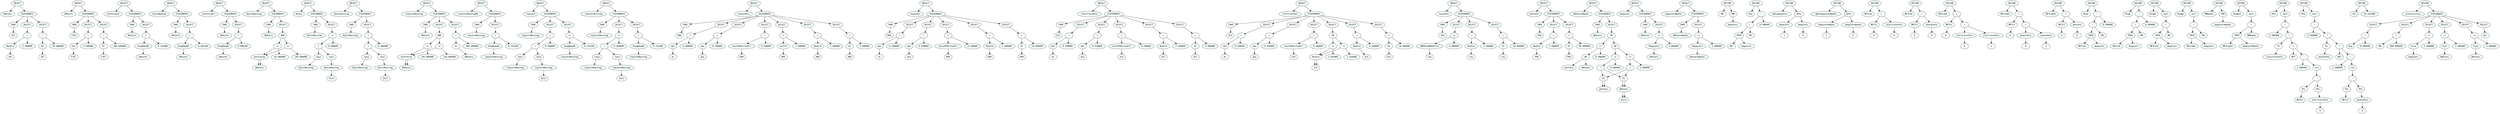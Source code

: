 digraph print {
 ordering = "out"36 [label="OBJECT", fontname="monospace", style=filled, fillcolor=mintcream];
 2 [label="AK4jets", fontname="monospace", style=filled, fillcolor=mintcream];
 36->2
37 [label="STATEMENTS", fontname="monospace", style=filled, fillcolor=mintcream];
 36->37
6 [label="TAKE", fontname="monospace", style=filled, fillcolor=mintcream];
 37->6
4 [label="JET", fontname="monospace", style=filled, fillcolor=mintcream];
 6->4
34 [label="SELECT", fontname="monospace", style=filled, fillcolor=mintcream];
 37->34
26 [label="AbsEta", fontname="monospace", style=filled, fillcolor=mintcream];
 32->26
24 [label="JET", fontname="monospace", style=filled, fillcolor=mintcream];
 26->24
32 [label="<", fontname="monospace", style=filled, fillcolor=mintcream];
 30 [label="2.400000", fontname="monospace", style=filled, fillcolor=mintcream];
 32->30
34->32
20 [label="SELECT", fontname="monospace", style=filled, fillcolor=mintcream];
 37->20
12 [label="Pt", fontname="monospace", style=filled, fillcolor=mintcream];
 18->12
10 [label="JET", fontname="monospace", style=filled, fillcolor=mintcream];
 12->10
18 [label=">", fontname="monospace", style=filled, fillcolor=mintcream];
 16 [label="30.000000", fontname="monospace", style=filled, fillcolor=mintcream];
 18->16
20->18
ordering = "out"72 [label="OBJECT", fontname="monospace", style=filled, fillcolor=mintcream];
 38 [label="AK8jets", fontname="monospace", style=filled, fillcolor=mintcream];
 72->38
73 [label="STATEMENTS", fontname="monospace", style=filled, fillcolor=mintcream];
 72->73
42 [label="TAKE", fontname="monospace", style=filled, fillcolor=mintcream];
 73->42
40 [label="FJET", fontname="monospace", style=filled, fillcolor=mintcream];
 42->40
70 [label="SELECT", fontname="monospace", style=filled, fillcolor=mintcream];
 73->70
62 [label="Eta", fontname="monospace", style=filled, fillcolor=mintcream];
 68->62
60 [label="FJET", fontname="monospace", style=filled, fillcolor=mintcream];
 62->60
68 [label="<", fontname="monospace", style=filled, fillcolor=mintcream];
 66 [label="2.400000", fontname="monospace", style=filled, fillcolor=mintcream];
 68->66
70->68
56 [label="SELECT", fontname="monospace", style=filled, fillcolor=mintcream];
 73->56
48 [label="Pt", fontname="monospace", style=filled, fillcolor=mintcream];
 54->48
46 [label="FJET", fontname="monospace", style=filled, fillcolor=mintcream];
 48->46
54 [label=">", fontname="monospace", style=filled, fillcolor=mintcream];
 52 [label="200.000000", fontname="monospace", style=filled, fillcolor=mintcream];
 54->52
56->54
ordering = "out"94 [label="OBJECT", fontname="monospace", style=filled, fillcolor=mintcream];
 74 [label="bjetsLoose", fontname="monospace", style=filled, fillcolor=mintcream];
 94->74
95 [label="STATEMENTS", fontname="monospace", style=filled, fillcolor=mintcream];
 94->95
78 [label="TAKE", fontname="monospace", style=filled, fillcolor=mintcream];
 95->78
76 [label="AK4jets", fontname="monospace", style=filled, fillcolor=mintcream];
 78->76
92 [label="SELECT", fontname="monospace", style=filled, fillcolor=mintcream];
 95->92
84 [label="btagDeepB", fontname="monospace", style=filled, fillcolor=mintcream];
 90->84
82 [label="AK4jets", fontname="monospace", style=filled, fillcolor=mintcream];
 84->82
90 [label=">", fontname="monospace", style=filled, fillcolor=mintcream];
 88 [label="0.152000", fontname="monospace", style=filled, fillcolor=mintcream];
 90->88
92->90
ordering = "out"116 [label="OBJECT", fontname="monospace", style=filled, fillcolor=mintcream];
 96 [label="bjetsMedium", fontname="monospace", style=filled, fillcolor=mintcream];
 116->96
117 [label="STATEMENTS", fontname="monospace", style=filled, fillcolor=mintcream];
 116->117
100 [label="TAKE", fontname="monospace", style=filled, fillcolor=mintcream];
 117->100
98 [label="AK4jets", fontname="monospace", style=filled, fillcolor=mintcream];
 100->98
114 [label="SELECT", fontname="monospace", style=filled, fillcolor=mintcream];
 117->114
106 [label="btagDeepB", fontname="monospace", style=filled, fillcolor=mintcream];
 112->106
104 [label="AK4jets", fontname="monospace", style=filled, fillcolor=mintcream];
 106->104
112 [label=">", fontname="monospace", style=filled, fillcolor=mintcream];
 110 [label="0.494100", fontname="monospace", style=filled, fillcolor=mintcream];
 112->110
114->112
ordering = "out"138 [label="OBJECT", fontname="monospace", style=filled, fillcolor=mintcream];
 118 [label="bjetsTight", fontname="monospace", style=filled, fillcolor=mintcream];
 138->118
139 [label="STATEMENTS", fontname="monospace", style=filled, fillcolor=mintcream];
 138->139
122 [label="TAKE", fontname="monospace", style=filled, fillcolor=mintcream];
 139->122
120 [label="AK4jets", fontname="monospace", style=filled, fillcolor=mintcream];
 122->120
136 [label="SELECT", fontname="monospace", style=filled, fillcolor=mintcream];
 139->136
128 [label="btagDeepB", fontname="monospace", style=filled, fillcolor=mintcream];
 134->128
126 [label="AK4jets", fontname="monospace", style=filled, fillcolor=mintcream];
 128->126
134 [label=">", fontname="monospace", style=filled, fillcolor=mintcream];
 132 [label="0.800100", fontname="monospace", style=filled, fillcolor=mintcream];
 134->132
136->134
ordering = "out"168 [label="OBJECT", fontname="monospace", style=filled, fillcolor=mintcream];
 140 [label="WjetsMasstag", fontname="monospace", style=filled, fillcolor=mintcream];
 168->140
169 [label="STATEMENTS", fontname="monospace", style=filled, fillcolor=mintcream];
 168->169
144 [label="TAKE", fontname="monospace", style=filled, fillcolor=mintcream];
 169->144
142 [label="AK8jets", fontname="monospace", style=filled, fillcolor=mintcream];
 144->142
166 [label="SELECT", fontname="monospace", style=filled, fillcolor=mintcream];
 169->166
150 [label="msoftdrop", fontname="monospace", style=filled, fillcolor=mintcream];
 160->150
148 [label="AK8jets", fontname="monospace", style=filled, fillcolor=mintcream];
 150->148
160 [label=">=", fontname="monospace", style=filled, fillcolor=mintcream];
 154 [label="65.000000", fontname="monospace", style=filled, fillcolor=mintcream];
 160->154
164->160
164 [label="AND", fontname="monospace", style=filled, fillcolor=mintcream];
 150 [label="msoftdrop", fontname="monospace", style=filled, fillcolor=mintcream];
 162->150
148 [label="AK8jets", fontname="monospace", style=filled, fillcolor=mintcream];
 150->148
162 [label="<=", fontname="monospace", style=filled, fillcolor=mintcream];
 156 [label="105.000000", fontname="monospace", style=filled, fillcolor=mintcream];
 162->156
164->162
166->164
ordering = "out"200 [label="OBJECT", fontname="monospace", style=filled, fillcolor=mintcream];
 170 [label="Wjets", fontname="monospace", style=filled, fillcolor=mintcream];
 200->170
201 [label="STATEMENTS", fontname="monospace", style=filled, fillcolor=mintcream];
 200->201
174 [label="TAKE", fontname="monospace", style=filled, fillcolor=mintcream];
 201->174
172 [label="WjetsMasstag", fontname="monospace", style=filled, fillcolor=mintcream];
 174->172
198 [label="SELECT", fontname="monospace", style=filled, fillcolor=mintcream];
 201->198
180 [label="tau2", fontname="monospace", style=filled, fillcolor=mintcream];
 192->180
178 [label="WjetsMasstag", fontname="monospace", style=filled, fillcolor=mintcream];
 180->178
192 [label="/", fontname="monospace", style=filled, fillcolor=mintcream];
 188 [label="tau1", fontname="monospace", style=filled, fillcolor=mintcream];
 192->188
186 [label="WjetsMasstag", fontname="monospace", style=filled, fillcolor=mintcream];
 188->186
187 [label="6213", fontname="monospace", style=filled, fillcolor=mintcream];
 186->187
196->192
196 [label="<=", fontname="monospace", style=filled, fillcolor=mintcream];
 194 [label="0.400000", fontname="monospace", style=filled, fillcolor=mintcream];
 196->194
198->196
ordering = "out"232 [label="OBJECT", fontname="monospace", style=filled, fillcolor=mintcream];
 202 [label="WjetsAntitag", fontname="monospace", style=filled, fillcolor=mintcream];
 232->202
233 [label="STATEMENTS", fontname="monospace", style=filled, fillcolor=mintcream];
 232->233
206 [label="TAKE", fontname="monospace", style=filled, fillcolor=mintcream];
 233->206
204 [label="WjetsMasstag", fontname="monospace", style=filled, fillcolor=mintcream];
 206->204
230 [label="SELECT", fontname="monospace", style=filled, fillcolor=mintcream];
 233->230
212 [label="tau2", fontname="monospace", style=filled, fillcolor=mintcream];
 224->212
210 [label="WjetsMasstag", fontname="monospace", style=filled, fillcolor=mintcream];
 212->210
224 [label="/", fontname="monospace", style=filled, fillcolor=mintcream];
 220 [label="tau1", fontname="monospace", style=filled, fillcolor=mintcream];
 224->220
218 [label="WjetsMasstag", fontname="monospace", style=filled, fillcolor=mintcream];
 220->218
219 [label="6213", fontname="monospace", style=filled, fillcolor=mintcream];
 218->219
228->224
228 [label=">", fontname="monospace", style=filled, fillcolor=mintcream];
 226 [label="0.400000", fontname="monospace", style=filled, fillcolor=mintcream];
 228->226
230->228
ordering = "out"276 [label="OBJECT", fontname="monospace", style=filled, fillcolor=mintcream];
 234 [label="topjetsMasstag", fontname="monospace", style=filled, fillcolor=mintcream];
 276->234
277 [label="STATEMENTS", fontname="monospace", style=filled, fillcolor=mintcream];
 276->277
238 [label="TAKE", fontname="monospace", style=filled, fillcolor=mintcream];
 277->238
236 [label="AK8jets", fontname="monospace", style=filled, fillcolor=mintcream];
 238->236
274 [label="SELECT", fontname="monospace", style=filled, fillcolor=mintcream];
 277->274
258 [label="msoftdrop", fontname="monospace", style=filled, fillcolor=mintcream];
 268->258
256 [label="AK8jets", fontname="monospace", style=filled, fillcolor=mintcream];
 258->256
268 [label=">=", fontname="monospace", style=filled, fillcolor=mintcream];
 262 [label="105.000000", fontname="monospace", style=filled, fillcolor=mintcream];
 268->262
272->268
272 [label="AND", fontname="monospace", style=filled, fillcolor=mintcream];
 258 [label="msoftdrop", fontname="monospace", style=filled, fillcolor=mintcream];
 270->258
256 [label="AK8jets", fontname="monospace", style=filled, fillcolor=mintcream];
 258->256
270 [label="<=", fontname="monospace", style=filled, fillcolor=mintcream];
 264 [label="210.000000", fontname="monospace", style=filled, fillcolor=mintcream];
 270->264
272->270
274->272
252 [label="SELECT", fontname="monospace", style=filled, fillcolor=mintcream];
 277->252
244 [label="Pt", fontname="monospace", style=filled, fillcolor=mintcream];
 250->244
242 [label="AK8jets", fontname="monospace", style=filled, fillcolor=mintcream];
 244->242
250 [label=">", fontname="monospace", style=filled, fillcolor=mintcream];
 248 [label="400.000000", fontname="monospace", style=filled, fillcolor=mintcream];
 250->248
252->250
ordering = "out"298 [label="OBJECT", fontname="monospace", style=filled, fillcolor=mintcream];
 278 [label="topjetsMasstag0b", fontname="monospace", style=filled, fillcolor=mintcream];
 298->278
299 [label="STATEMENTS", fontname="monospace", style=filled, fillcolor=mintcream];
 298->299
282 [label="TAKE", fontname="monospace", style=filled, fillcolor=mintcream];
 299->282
280 [label="topjetsMasstag", fontname="monospace", style=filled, fillcolor=mintcream];
 282->280
296 [label="SELECT", fontname="monospace", style=filled, fillcolor=mintcream];
 299->296
288 [label="btagDeepB", fontname="monospace", style=filled, fillcolor=mintcream];
 294->288
286 [label="topjetsMasstag", fontname="monospace", style=filled, fillcolor=mintcream];
 288->286
294 [label="<", fontname="monospace", style=filled, fillcolor=mintcream];
 292 [label="0.152200", fontname="monospace", style=filled, fillcolor=mintcream];
 294->292
296->294
ordering = "out"344 [label="OBJECT", fontname="monospace", style=filled, fillcolor=mintcream];
 300 [label="topjets", fontname="monospace", style=filled, fillcolor=mintcream];
 344->300
345 [label="STATEMENTS", fontname="monospace", style=filled, fillcolor=mintcream];
 344->345
304 [label="TAKE", fontname="monospace", style=filled, fillcolor=mintcream];
 345->304
302 [label="topjetsMasstag", fontname="monospace", style=filled, fillcolor=mintcream];
 304->302
342 [label="SELECT", fontname="monospace", style=filled, fillcolor=mintcream];
 345->342
324 [label="tau3", fontname="monospace", style=filled, fillcolor=mintcream];
 336->324
322 [label="topjetsMasstag", fontname="monospace", style=filled, fillcolor=mintcream];
 324->322
336 [label="/", fontname="monospace", style=filled, fillcolor=mintcream];
 332 [label="tau2", fontname="monospace", style=filled, fillcolor=mintcream];
 336->332
330 [label="topjetsMasstag", fontname="monospace", style=filled, fillcolor=mintcream];
 332->330
331 [label="6213", fontname="monospace", style=filled, fillcolor=mintcream];
 330->331
340->336
340 [label="<", fontname="monospace", style=filled, fillcolor=mintcream];
 338 [label="0.460000", fontname="monospace", style=filled, fillcolor=mintcream];
 340->338
342->340
318 [label="SELECT", fontname="monospace", style=filled, fillcolor=mintcream];
 345->318
310 [label="btagDeepB", fontname="monospace", style=filled, fillcolor=mintcream];
 316->310
308 [label="topjetsMasstag", fontname="monospace", style=filled, fillcolor=mintcream];
 310->308
316 [label=">=", fontname="monospace", style=filled, fillcolor=mintcream];
 314 [label="0.152200", fontname="monospace", style=filled, fillcolor=mintcream];
 316->314
318->316
ordering = "out"390 [label="OBJECT", fontname="monospace", style=filled, fillcolor=mintcream];
 346 [label="topjetsAntitag", fontname="monospace", style=filled, fillcolor=mintcream];
 390->346
391 [label="STATEMENTS", fontname="monospace", style=filled, fillcolor=mintcream];
 390->391
350 [label="TAKE", fontname="monospace", style=filled, fillcolor=mintcream];
 391->350
348 [label="topjetsMasstag", fontname="monospace", style=filled, fillcolor=mintcream];
 350->348
388 [label="SELECT", fontname="monospace", style=filled, fillcolor=mintcream];
 391->388
370 [label="tau3", fontname="monospace", style=filled, fillcolor=mintcream];
 382->370
368 [label="topjetsMasstag", fontname="monospace", style=filled, fillcolor=mintcream];
 370->368
382 [label="/", fontname="monospace", style=filled, fillcolor=mintcream];
 378 [label="tau2", fontname="monospace", style=filled, fillcolor=mintcream];
 382->378
376 [label="topjetsMasstag", fontname="monospace", style=filled, fillcolor=mintcream];
 378->376
377 [label="6213", fontname="monospace", style=filled, fillcolor=mintcream];
 376->377
386->382
386 [label=">=", fontname="monospace", style=filled, fillcolor=mintcream];
 384 [label="0.460000", fontname="monospace", style=filled, fillcolor=mintcream];
 386->384
388->386
364 [label="SELECT", fontname="monospace", style=filled, fillcolor=mintcream];
 391->364
356 [label="btagDeepB", fontname="monospace", style=filled, fillcolor=mintcream];
 362->356
354 [label="topjetsMasstag", fontname="monospace", style=filled, fillcolor=mintcream];
 356->354
362 [label="<", fontname="monospace", style=filled, fillcolor=mintcream];
 360 [label="0.152200", fontname="monospace", style=filled, fillcolor=mintcream];
 362->360
364->362
ordering = "out"490 [label="OBJECT", fontname="monospace", style=filled, fillcolor=mintcream];
 392 [label="muonsVeto", fontname="monospace", style=filled, fillcolor=mintcream];
 490->392
491 [label="STATEMENTS", fontname="monospace", style=filled, fillcolor=mintcream];
 490->491
396 [label="TAKE", fontname="monospace", style=filled, fillcolor=mintcream];
 491->396
394 [label="MUO", fontname="monospace", style=filled, fillcolor=mintcream];
 396->394
488 [label="SELECT", fontname="monospace", style=filled, fillcolor=mintcream];
 491->488
472 [label="abs", fontname="monospace", style=filled, fillcolor=mintcream];
 486->472
480 [label="dz", fontname="monospace", style=filled, fillcolor=mintcream];
 472->480
486 [label="<", fontname="monospace", style=filled, fillcolor=mintcream];
 484 [label="0.500000", fontname="monospace", style=filled, fillcolor=mintcream];
 486->484
488->486
470 [label="SELECT", fontname="monospace", style=filled, fillcolor=mintcream];
 491->470
454 [label="abs", fontname="monospace", style=filled, fillcolor=mintcream];
 468->454
462 [label="dxy", fontname="monospace", style=filled, fillcolor=mintcream];
 454->462
468 [label="<", fontname="monospace", style=filled, fillcolor=mintcream];
 466 [label="0.200000", fontname="monospace", style=filled, fillcolor=mintcream];
 468->466
470->468
452 [label="SELECT", fontname="monospace", style=filled, fillcolor=mintcream];
 491->452
444 [label="miniPFRelIsoAll", fontname="monospace", style=filled, fillcolor=mintcream];
 450->444
442 [label="MUO", fontname="monospace", style=filled, fillcolor=mintcream];
 444->442
450 [label="<", fontname="monospace", style=filled, fillcolor=mintcream];
 448 [label="0.200000", fontname="monospace", style=filled, fillcolor=mintcream];
 450->448
452->450
438 [label="SELECT", fontname="monospace", style=filled, fillcolor=mintcream];
 491->438
430 [label="softId", fontname="monospace", style=filled, fillcolor=mintcream];
 436->430
428 [label="MUO", fontname="monospace", style=filled, fillcolor=mintcream];
 430->428
436 [label="==", fontname="monospace", style=filled, fillcolor=mintcream];
 434 [label="1.000000", fontname="monospace", style=filled, fillcolor=mintcream];
 436->434
438->436
424 [label="SELECT", fontname="monospace", style=filled, fillcolor=mintcream];
 491->424
416 [label="AbsEta", fontname="monospace", style=filled, fillcolor=mintcream];
 422->416
414 [label="MUO", fontname="monospace", style=filled, fillcolor=mintcream];
 416->414
422 [label="<", fontname="monospace", style=filled, fillcolor=mintcream];
 420 [label="2.400000", fontname="monospace", style=filled, fillcolor=mintcream];
 422->420
424->422
410 [label="SELECT", fontname="monospace", style=filled, fillcolor=mintcream];
 491->410
402 [label="Pt", fontname="monospace", style=filled, fillcolor=mintcream];
 408->402
400 [label="MUO", fontname="monospace", style=filled, fillcolor=mintcream];
 402->400
408 [label=">", fontname="monospace", style=filled, fillcolor=mintcream];
 406 [label="5.000000", fontname="monospace", style=filled, fillcolor=mintcream];
 408->406
410->408
ordering = "out"576 [label="OBJECT", fontname="monospace", style=filled, fillcolor=mintcream];
 492 [label="muonsSel", fontname="monospace", style=filled, fillcolor=mintcream];
 576->492
577 [label="STATEMENTS", fontname="monospace", style=filled, fillcolor=mintcream];
 576->577
496 [label="TAKE", fontname="monospace", style=filled, fillcolor=mintcream];
 577->496
494 [label="MUO", fontname="monospace", style=filled, fillcolor=mintcream];
 496->494
574 [label="SELECT", fontname="monospace", style=filled, fillcolor=mintcream];
 577->574
558 [label="abs", fontname="monospace", style=filled, fillcolor=mintcream];
 572->558
566 [label="dz", fontname="monospace", style=filled, fillcolor=mintcream];
 558->566
572 [label="<", fontname="monospace", style=filled, fillcolor=mintcream];
 570 [label="0.100000", fontname="monospace", style=filled, fillcolor=mintcream];
 572->570
574->572
556 [label="SELECT", fontname="monospace", style=filled, fillcolor=mintcream];
 577->556
540 [label="abs", fontname="monospace", style=filled, fillcolor=mintcream];
 554->540
548 [label="dxy", fontname="monospace", style=filled, fillcolor=mintcream];
 540->548
554 [label="<", fontname="monospace", style=filled, fillcolor=mintcream];
 552 [label="0.050000", fontname="monospace", style=filled, fillcolor=mintcream];
 554->552
556->554
538 [label="SELECT", fontname="monospace", style=filled, fillcolor=mintcream];
 577->538
530 [label="miniPFRelIsoAll", fontname="monospace", style=filled, fillcolor=mintcream];
 536->530
528 [label="MUO", fontname="monospace", style=filled, fillcolor=mintcream];
 530->528
536 [label="<", fontname="monospace", style=filled, fillcolor=mintcream];
 534 [label="0.150000", fontname="monospace", style=filled, fillcolor=mintcream];
 536->534
538->536
524 [label="SELECT", fontname="monospace", style=filled, fillcolor=mintcream];
 577->524
516 [label="AbsEta", fontname="monospace", style=filled, fillcolor=mintcream];
 522->516
514 [label="MUO", fontname="monospace", style=filled, fillcolor=mintcream];
 516->514
522 [label="<", fontname="monospace", style=filled, fillcolor=mintcream];
 520 [label="2.400000", fontname="monospace", style=filled, fillcolor=mintcream];
 522->520
524->522
510 [label="SELECT", fontname="monospace", style=filled, fillcolor=mintcream];
 577->510
502 [label="Pt", fontname="monospace", style=filled, fillcolor=mintcream];
 508->502
500 [label="MUO", fontname="monospace", style=filled, fillcolor=mintcream];
 502->500
508 [label=">", fontname="monospace", style=filled, fillcolor=mintcream];
 506 [label="10.000000", fontname="monospace", style=filled, fillcolor=mintcream];
 508->506
510->508
ordering = "out"662 [label="OBJECT", fontname="monospace", style=filled, fillcolor=mintcream];
 578 [label="electronsVeto", fontname="monospace", style=filled, fillcolor=mintcream];
 662->578
663 [label="STATEMENTS", fontname="monospace", style=filled, fillcolor=mintcream];
 662->663
582 [label="TAKE", fontname="monospace", style=filled, fillcolor=mintcream];
 663->582
580 [label="ELE", fontname="monospace", style=filled, fillcolor=mintcream];
 582->580
660 [label="SELECT", fontname="monospace", style=filled, fillcolor=mintcream];
 663->660
644 [label="abs", fontname="monospace", style=filled, fillcolor=mintcream];
 658->644
652 [label="dz", fontname="monospace", style=filled, fillcolor=mintcream];
 644->652
658 [label="<", fontname="monospace", style=filled, fillcolor=mintcream];
 656 [label="0.100000", fontname="monospace", style=filled, fillcolor=mintcream];
 658->656
660->658
642 [label="SELECT", fontname="monospace", style=filled, fillcolor=mintcream];
 663->642
626 [label="abs", fontname="monospace", style=filled, fillcolor=mintcream];
 640->626
634 [label="dxy", fontname="monospace", style=filled, fillcolor=mintcream];
 626->634
640 [label="<", fontname="monospace", style=filled, fillcolor=mintcream];
 638 [label="0.050000", fontname="monospace", style=filled, fillcolor=mintcream];
 640->638
642->640
624 [label="SELECT", fontname="monospace", style=filled, fillcolor=mintcream];
 663->624
616 [label="miniPFRelIsoAll", fontname="monospace", style=filled, fillcolor=mintcream];
 622->616
614 [label="ELE", fontname="monospace", style=filled, fillcolor=mintcream];
 616->614
622 [label="<", fontname="monospace", style=filled, fillcolor=mintcream];
 620 [label="0.100000", fontname="monospace", style=filled, fillcolor=mintcream];
 622->620
624->622
610 [label="SELECT", fontname="monospace", style=filled, fillcolor=mintcream];
 663->610
602 [label="AbsEta", fontname="monospace", style=filled, fillcolor=mintcream];
 608->602
600 [label="ELE", fontname="monospace", style=filled, fillcolor=mintcream];
 602->600
608 [label="<", fontname="monospace", style=filled, fillcolor=mintcream];
 606 [label="2.500000", fontname="monospace", style=filled, fillcolor=mintcream];
 608->606
610->608
596 [label="SELECT", fontname="monospace", style=filled, fillcolor=mintcream];
 663->596
588 [label="Pt", fontname="monospace", style=filled, fillcolor=mintcream];
 594->588
586 [label="ELE", fontname="monospace", style=filled, fillcolor=mintcream];
 588->586
594 [label=">", fontname="monospace", style=filled, fillcolor=mintcream];
 592 [label="5.000000", fontname="monospace", style=filled, fillcolor=mintcream];
 594->592
596->594
ordering = "out"770 [label="OBJECT", fontname="monospace", style=filled, fillcolor=mintcream];
 664 [label="electronsSel", fontname="monospace", style=filled, fillcolor=mintcream];
 770->664
771 [label="STATEMENTS", fontname="monospace", style=filled, fillcolor=mintcream];
 770->771
668 [label="TAKE", fontname="monospace", style=filled, fillcolor=mintcream];
 771->668
666 [label="ELE", fontname="monospace", style=filled, fillcolor=mintcream];
 668->666
768 [label="SELECT", fontname="monospace", style=filled, fillcolor=mintcream];
 771->768
752 [label="abs", fontname="monospace", style=filled, fillcolor=mintcream];
 766->752
760 [label="dz", fontname="monospace", style=filled, fillcolor=mintcream];
 752->760
766 [label="<", fontname="monospace", style=filled, fillcolor=mintcream];
 764 [label="0.100000", fontname="monospace", style=filled, fillcolor=mintcream];
 766->764
768->766
750 [label="SELECT", fontname="monospace", style=filled, fillcolor=mintcream];
 771->750
734 [label="abs", fontname="monospace", style=filled, fillcolor=mintcream];
 748->734
742 [label="dxy", fontname="monospace", style=filled, fillcolor=mintcream];
 734->742
748 [label="<", fontname="monospace", style=filled, fillcolor=mintcream];
 746 [label="0.050000", fontname="monospace", style=filled, fillcolor=mintcream];
 748->746
750->748
732 [label="SELECT", fontname="monospace", style=filled, fillcolor=mintcream];
 771->732
724 [label="miniPFRelIsoAll", fontname="monospace", style=filled, fillcolor=mintcream];
 730->724
722 [label="ELE", fontname="monospace", style=filled, fillcolor=mintcream];
 724->722
730 [label="<", fontname="monospace", style=filled, fillcolor=mintcream];
 728 [label="0.100000", fontname="monospace", style=filled, fillcolor=mintcream];
 730->728
732->730
718 [label="SELECT", fontname="monospace", style=filled, fillcolor=mintcream];
 771->718
702 [label="AbsEta", fontname="monospace", style=filled, fillcolor=mintcream];
 712->702
700 [label="ELE", fontname="monospace", style=filled, fillcolor=mintcream];
 702->700
712 [label="<=", fontname="monospace", style=filled, fillcolor=mintcream];
 706 [label="1.442000", fontname="monospace", style=filled, fillcolor=mintcream];
 712->706
716->712
716 [label="OR", fontname="monospace", style=filled, fillcolor=mintcream];
 702 [label="AbsEta", fontname="monospace", style=filled, fillcolor=mintcream];
 714->702
700 [label="ELE", fontname="monospace", style=filled, fillcolor=mintcream];
 702->700
714 [label=">=", fontname="monospace", style=filled, fillcolor=mintcream];
 708 [label="1.556000", fontname="monospace", style=filled, fillcolor=mintcream];
 714->708
716->714
718->716
696 [label="SELECT", fontname="monospace", style=filled, fillcolor=mintcream];
 771->696
688 [label="AbsEta", fontname="monospace", style=filled, fillcolor=mintcream];
 694->688
686 [label="ELE", fontname="monospace", style=filled, fillcolor=mintcream];
 688->686
694 [label="<", fontname="monospace", style=filled, fillcolor=mintcream];
 692 [label="2.500000", fontname="monospace", style=filled, fillcolor=mintcream];
 694->692
696->694
682 [label="SELECT", fontname="monospace", style=filled, fillcolor=mintcream];
 771->682
674 [label="Pt", fontname="monospace", style=filled, fillcolor=mintcream];
 680->674
672 [label="ELE", fontname="monospace", style=filled, fillcolor=mintcream];
 674->672
680 [label=">", fontname="monospace", style=filled, fillcolor=mintcream];
 678 [label="10.000000", fontname="monospace", style=filled, fillcolor=mintcream];
 680->678
682->680
ordering = "out"820 [label="OBJECT", fontname="monospace", style=filled, fillcolor=mintcream];
 772 [label="tausVeto", fontname="monospace", style=filled, fillcolor=mintcream];
 820->772
821 [label="STATEMENTS", fontname="monospace", style=filled, fillcolor=mintcream];
 820->821
776 [label="TAKE", fontname="monospace", style=filled, fillcolor=mintcream];
 821->776
774 [label="TAU", fontname="monospace", style=filled, fillcolor=mintcream];
 776->774
818 [label="SELECT", fontname="monospace", style=filled, fillcolor=mintcream];
 821->818
810 [label="dMVAnewDM2017v2", fontname="monospace", style=filled, fillcolor=mintcream];
 816->810
808 [label="Tau", fontname="monospace", style=filled, fillcolor=mintcream];
 810->808
816 [label=">=", fontname="monospace", style=filled, fillcolor=mintcream];
 814 [label="4.000000", fontname="monospace", style=filled, fillcolor=mintcream];
 816->814
818->816
804 [label="SELECT", fontname="monospace", style=filled, fillcolor=mintcream];
 821->804
796 [label="AbsEta", fontname="monospace", style=filled, fillcolor=mintcream];
 802->796
794 [label="Tau", fontname="monospace", style=filled, fillcolor=mintcream];
 796->794
802 [label="<", fontname="monospace", style=filled, fillcolor=mintcream];
 800 [label="2.500000", fontname="monospace", style=filled, fillcolor=mintcream];
 802->800
804->802
790 [label="SELECT", fontname="monospace", style=filled, fillcolor=mintcream];
 821->790
782 [label="Pt", fontname="monospace", style=filled, fillcolor=mintcream];
 788->782
780 [label="Tau", fontname="monospace", style=filled, fillcolor=mintcream];
 782->780
788 [label=">", fontname="monospace", style=filled, fillcolor=mintcream];
 786 [label="18.000000", fontname="monospace", style=filled, fillcolor=mintcream];
 788->786
790->788
ordering = "out"856 [label="OBJECT", fontname="monospace", style=filled, fillcolor=mintcream];
 822 [label="photons", fontname="monospace", style=filled, fillcolor=mintcream];
 856->822
857 [label="STATEMENTS", fontname="monospace", style=filled, fillcolor=mintcream];
 856->857
826 [label="TAKE", fontname="monospace", style=filled, fillcolor=mintcream];
 857->826
824 [label="PHO", fontname="monospace", style=filled, fillcolor=mintcream];
 826->824
854 [label="SELECT", fontname="monospace", style=filled, fillcolor=mintcream];
 857->854
846 [label="AbsEta", fontname="monospace", style=filled, fillcolor=mintcream];
 852->846
844 [label="PHO", fontname="monospace", style=filled, fillcolor=mintcream];
 846->844
852 [label="<", fontname="monospace", style=filled, fillcolor=mintcream];
 850 [label="2.500000", fontname="monospace", style=filled, fillcolor=mintcream];
 852->850
854->852
840 [label="SELECT", fontname="monospace", style=filled, fillcolor=mintcream];
 857->840
832 [label="Pt", fontname="monospace", style=filled, fillcolor=mintcream];
 838->832
830 [label="PHO", fontname="monospace", style=filled, fillcolor=mintcream];
 832->830
838 [label=">", fontname="monospace", style=filled, fillcolor=mintcream];
 836 [label="80.000000", fontname="monospace", style=filled, fillcolor=mintcream];
 838->836
840->838
ordering = "out"918 [label="OBJECT", fontname="monospace", style=filled, fillcolor=mintcream];
 858 [label="AK4jetsNopho", fontname="monospace", style=filled, fillcolor=mintcream];
 918->858
919 [label="STATEMENTS", fontname="monospace", style=filled, fillcolor=mintcream];
 918->919
862 [label="TAKE", fontname="monospace", style=filled, fillcolor=mintcream];
 919->862
860 [label="AK4jets", fontname="monospace", style=filled, fillcolor=mintcream];
 862->860
916 [label="SELECT", fontname="monospace", style=filled, fillcolor=mintcream];
 919->916
864 [label="dR", fontname="monospace", style=filled, fillcolor=mintcream];
 878->864
872 [label="photons", fontname="monospace", style=filled, fillcolor=mintcream];
 864->872
868 [label="AK4jets", fontname="monospace", style=filled, fillcolor=mintcream];
 864->868
878 [label=">=", fontname="monospace", style=filled, fillcolor=mintcream];
 876 [label="0.400000", fontname="monospace", style=filled, fillcolor=mintcream];
 878->876
914->878
914 [label="OR", fontname="monospace", style=filled, fillcolor=mintcream];
 884 [label="Pt", fontname="monospace", style=filled, fillcolor=mintcream];
 902->884
882 [label="photons", fontname="monospace", style=filled, fillcolor=mintcream];
 884->882
902 [label="/", fontname="monospace", style=filled, fillcolor=mintcream];
 892 [label="Pt", fontname="monospace", style=filled, fillcolor=mintcream];
 902->892
890 [label="AK4jets", fontname="monospace", style=filled, fillcolor=mintcream];
 892->890
891 [label="6213", fontname="monospace", style=filled, fillcolor=mintcream];
 890->891
908->902
908 [label="<=", fontname="monospace", style=filled, fillcolor=mintcream];
 898 [label="0.500000", fontname="monospace", style=filled, fillcolor=mintcream];
 908->898
912->908
912 [label="OR", fontname="monospace", style=filled, fillcolor=mintcream];
 884 [label="Pt", fontname="monospace", style=filled, fillcolor=mintcream];
 896->884
882 [label="photons", fontname="monospace", style=filled, fillcolor=mintcream];
 884->882
896 [label="/", fontname="monospace", style=filled, fillcolor=mintcream];
 892 [label="Pt", fontname="monospace", style=filled, fillcolor=mintcream];
 896->892
890 [label="AK4jets", fontname="monospace", style=filled, fillcolor=mintcream];
 892->890
891 [label="6213", fontname="monospace", style=filled, fillcolor=mintcream];
 890->891
910->896
910 [label=">=", fontname="monospace", style=filled, fillcolor=mintcream];
 900 [label="2.000000", fontname="monospace", style=filled, fillcolor=mintcream];
 910->900
912->910
914->912
916->914
ordering = "out"938 [label="OBJECT", fontname="monospace", style=filled, fillcolor=mintcream];
 920 [label="megajets", fontname="monospace", style=filled, fillcolor=mintcream];
 938->920
939 [label="STATEMENTS", fontname="monospace", style=filled, fillcolor=mintcream];
 938->939
924 [label="TAKE", fontname="monospace", style=filled, fillcolor=mintcream];
 939->924
922 [label="AK4jets", fontname="monospace", style=filled, fillcolor=mintcream];
 924->922
936 [label="SELECT", fontname="monospace", style=filled, fillcolor=mintcream];
 939->936
926 [label="fmegajets", fontname="monospace", style=filled, fillcolor=mintcream];
 934->926
928 [label="AK4jets", fontname="monospace", style=filled, fillcolor=mintcream];
 926->928
934 [label="==", fontname="monospace", style=filled, fillcolor=mintcream];
 932 [label="2.000000", fontname="monospace", style=filled, fillcolor=mintcream];
 934->932
936->934
ordering = "out"958 [label="OBJECT", fontname="monospace", style=filled, fillcolor=mintcream];
 940 [label="megajetsNopho", fontname="monospace", style=filled, fillcolor=mintcream];
 958->940
959 [label="STATEMENTS", fontname="monospace", style=filled, fillcolor=mintcream];
 958->959
944 [label="TAKE", fontname="monospace", style=filled, fillcolor=mintcream];
 959->944
942 [label="AK4jetsNopho", fontname="monospace", style=filled, fillcolor=mintcream];
 944->942
956 [label="SELECT", fontname="monospace", style=filled, fillcolor=mintcream];
 959->956
946 [label="fmegajets", fontname="monospace", style=filled, fillcolor=mintcream];
 954->946
948 [label="AK4jetsNopho", fontname="monospace", style=filled, fillcolor=mintcream];
 946->948
954 [label="==", fontname="monospace", style=filled, fillcolor=mintcream];
 952 [label="2.000000", fontname="monospace", style=filled, fillcolor=mintcream];
 954->952
956->954
ordering = "out"968 [label="DEFINE", fontname="monospace", style=filled, fillcolor=mintcream];
 960 [label="MR", fontname="monospace", style=filled, fillcolor=mintcream];
 968->960
962 [label="fMR", fontname="monospace", style=filled, fillcolor=mintcream];
 968->962
964 [label="megajets", fontname="monospace", style=filled, fillcolor=mintcream];
 962->964
ordering = "out"988 [label="DEFINE", fontname="monospace", style=filled, fillcolor=mintcream];
 970 [label="Rsq", fontname="monospace", style=filled, fillcolor=mintcream];
 988->970
972 [label="fMTR", fontname="monospace", style=filled, fillcolor=mintcream];
 982->972
976 [label="MET", fontname="monospace", style=filled, fillcolor=mintcream];
 972->976
974 [label="megajets", fontname="monospace", style=filled, fillcolor=mintcream];
 972->974
982 [label="/", fontname="monospace", style=filled, fillcolor=mintcream];
 980 [label="MR", fontname="monospace", style=filled, fillcolor=mintcream];
 982->980
986->982
986 [label="^", fontname="monospace", style=filled, fillcolor=mintcream];
 984 [label="0.500000", fontname="monospace", style=filled, fillcolor=mintcream];
 986->984
988->986
ordering = "out"1004 [label="DEFINE", fontname="monospace", style=filled, fillcolor=mintcream];
 990 [label="dphimegajets", fontname="monospace", style=filled, fillcolor=mintcream];
 1004->990
992 [label="dPhi", fontname="monospace", style=filled, fillcolor=mintcream];
 1004->992
1000 [label="megajets", fontname="monospace", style=filled, fillcolor=mintcream];
 992->1000
1001 [label="1", fontname="monospace", style=filled, fillcolor=mintcream];
 1000->1001
996 [label="megajets", fontname="monospace", style=filled, fillcolor=mintcream];
 992->996
997 [label="0", fontname="monospace", style=filled, fillcolor=mintcream];
 996->997
ordering = "out"1020 [label="DEFINE", fontname="monospace", style=filled, fillcolor=mintcream];
 1006 [label="dphimegajetsNopho", fontname="monospace", style=filled, fillcolor=mintcream];
 1020->1006
1008 [label="dPhi", fontname="monospace", style=filled, fillcolor=mintcream];
 1020->1008
1016 [label="megajetsNopho", fontname="monospace", style=filled, fillcolor=mintcream];
 1008->1016
1017 [label="1", fontname="monospace", style=filled, fillcolor=mintcream];
 1016->1017
1012 [label="megajetsNopho", fontname="monospace", style=filled, fillcolor=mintcream];
 1008->1012
1013 [label="0", fontname="monospace", style=filled, fillcolor=mintcream];
 1012->1013
ordering = "out"1034 [label="DEFINE", fontname="monospace", style=filled, fillcolor=mintcream];
 1022 [label="METLVe", fontname="monospace", style=filled, fillcolor=mintcream];
 1034->1022
1026 [label="METLV", fontname="monospace", style=filled, fillcolor=mintcream];
 1032->1026
1027 [label="0", fontname="monospace", style=filled, fillcolor=mintcream];
 1026->1027
1032 [label="+", fontname="monospace", style=filled, fillcolor=mintcream];
 1030 [label="electronsVeto", fontname="monospace", style=filled, fillcolor=mintcream];
 1032->1030
1031 [label="0", fontname="monospace", style=filled, fillcolor=mintcream];
 1030->1031
1034->1032
ordering = "out"1048 [label="DEFINE", fontname="monospace", style=filled, fillcolor=mintcream];
 1036 [label="METLVm", fontname="monospace", style=filled, fillcolor=mintcream];
 1048->1036
1040 [label="METLV", fontname="monospace", style=filled, fillcolor=mintcream];
 1046->1040
1041 [label="0", fontname="monospace", style=filled, fillcolor=mintcream];
 1040->1041
1046 [label="+", fontname="monospace", style=filled, fillcolor=mintcream];
 1044 [label="muonsVeto", fontname="monospace", style=filled, fillcolor=mintcream];
 1046->1044
1045 [label="0", fontname="monospace", style=filled, fillcolor=mintcream];
 1044->1045
1048->1046
ordering = "out"1068 [label="DEFINE", fontname="monospace", style=filled, fillcolor=mintcream];
 1050 [label="METLVee", fontname="monospace", style=filled, fillcolor=mintcream];
 1068->1050
1054 [label="METLV", fontname="monospace", style=filled, fillcolor=mintcream];
 1066->1054
1055 [label="0", fontname="monospace", style=filled, fillcolor=mintcream];
 1054->1055
1066 [label="+", fontname="monospace", style=filled, fillcolor=mintcream];
 1058 [label="electronsVeto", fontname="monospace", style=filled, fillcolor=mintcream];
 1064->1058
1059 [label="0", fontname="monospace", style=filled, fillcolor=mintcream];
 1058->1059
1064 [label="+", fontname="monospace", style=filled, fillcolor=mintcream];
 1062 [label="electronsVeto", fontname="monospace", style=filled, fillcolor=mintcream];
 1064->1062
1063 [label="1", fontname="monospace", style=filled, fillcolor=mintcream];
 1062->1063
1066->1064
1068->1066
ordering = "out"1088 [label="DEFINE", fontname="monospace", style=filled, fillcolor=mintcream];
 1070 [label="METLVmm", fontname="monospace", style=filled, fillcolor=mintcream];
 1088->1070
1074 [label="METLV", fontname="monospace", style=filled, fillcolor=mintcream];
 1086->1074
1075 [label="0", fontname="monospace", style=filled, fillcolor=mintcream];
 1074->1075
1086 [label="+", fontname="monospace", style=filled, fillcolor=mintcream];
 1078 [label="muonsVeto", fontname="monospace", style=filled, fillcolor=mintcream];
 1084->1078
1079 [label="0", fontname="monospace", style=filled, fillcolor=mintcream];
 1078->1079
1084 [label="+", fontname="monospace", style=filled, fillcolor=mintcream];
 1082 [label="muonsVeto", fontname="monospace", style=filled, fillcolor=mintcream];
 1084->1082
1083 [label="1", fontname="monospace", style=filled, fillcolor=mintcream];
 1082->1083
1086->1084
1088->1086
ordering = "out"1102 [label="DEFINE", fontname="monospace", style=filled, fillcolor=mintcream];
 1090 [label="METLVpho", fontname="monospace", style=filled, fillcolor=mintcream];
 1102->1090
1094 [label="METLV", fontname="monospace", style=filled, fillcolor=mintcream];
 1100->1094
1095 [label="0", fontname="monospace", style=filled, fillcolor=mintcream];
 1094->1095
1100 [label="+", fontname="monospace", style=filled, fillcolor=mintcream];
 1098 [label="photons", fontname="monospace", style=filled, fillcolor=mintcream];
 1100->1098
1099 [label="0", fontname="monospace", style=filled, fillcolor=mintcream];
 1098->1099
1102->1100
ordering = "out"1122 [label="DEFINE", fontname="monospace", style=filled, fillcolor=mintcream];
 1104 [label="Rsqe", fontname="monospace", style=filled, fillcolor=mintcream];
 1122->1104
1106 [label="fMTR", fontname="monospace", style=filled, fillcolor=mintcream];
 1116->1106
1110 [label="METLVe", fontname="monospace", style=filled, fillcolor=mintcream];
 1106->1110
1108 [label="megajets", fontname="monospace", style=filled, fillcolor=mintcream];
 1106->1108
1116 [label="/", fontname="monospace", style=filled, fillcolor=mintcream];
 1114 [label="MR", fontname="monospace", style=filled, fillcolor=mintcream];
 1116->1114
1120->1116
1120 [label="^", fontname="monospace", style=filled, fillcolor=mintcream];
 1118 [label="0.500000", fontname="monospace", style=filled, fillcolor=mintcream];
 1120->1118
1122->1120
ordering = "out"1142 [label="DEFINE", fontname="monospace", style=filled, fillcolor=mintcream];
 1124 [label="Rsqm", fontname="monospace", style=filled, fillcolor=mintcream];
 1142->1124
1126 [label="fMTR", fontname="monospace", style=filled, fillcolor=mintcream];
 1136->1126
1130 [label="METLVm", fontname="monospace", style=filled, fillcolor=mintcream];
 1126->1130
1128 [label="megajets", fontname="monospace", style=filled, fillcolor=mintcream];
 1126->1128
1136 [label="/", fontname="monospace", style=filled, fillcolor=mintcream];
 1134 [label="MR", fontname="monospace", style=filled, fillcolor=mintcream];
 1136->1134
1140->1136
1140 [label="^", fontname="monospace", style=filled, fillcolor=mintcream];
 1138 [label="0.500000", fontname="monospace", style=filled, fillcolor=mintcream];
 1140->1138
1142->1140
ordering = "out"1162 [label="DEFINE", fontname="monospace", style=filled, fillcolor=mintcream];
 1144 [label="Rsqee", fontname="monospace", style=filled, fillcolor=mintcream];
 1162->1144
1146 [label="sqrt", fontname="monospace", style=filled, fillcolor=mintcream];
 1162->1146
1148 [label="fMTR", fontname="monospace", style=filled, fillcolor=mintcream];
 1158->1148
1152 [label="METLVee", fontname="monospace", style=filled, fillcolor=mintcream];
 1148->1152
1150 [label="megajets", fontname="monospace", style=filled, fillcolor=mintcream];
 1148->1150
1158 [label="/", fontname="monospace", style=filled, fillcolor=mintcream];
 1156 [label="MR", fontname="monospace", style=filled, fillcolor=mintcream];
 1158->1156
1146->1158
ordering = "out"1182 [label="DEFINE", fontname="monospace", style=filled, fillcolor=mintcream];
 1164 [label="Rsqmm", fontname="monospace", style=filled, fillcolor=mintcream];
 1182->1164
1166 [label="sqrt", fontname="monospace", style=filled, fillcolor=mintcream];
 1182->1166
1168 [label="fMTR", fontname="monospace", style=filled, fillcolor=mintcream];
 1178->1168
1172 [label="METLVmm", fontname="monospace", style=filled, fillcolor=mintcream];
 1168->1172
1170 [label="megajets", fontname="monospace", style=filled, fillcolor=mintcream];
 1168->1170
1178 [label="/", fontname="monospace", style=filled, fillcolor=mintcream];
 1176 [label="MR", fontname="monospace", style=filled, fillcolor=mintcream];
 1178->1176
1166->1178
ordering = "out"1192 [label="DEFINE", fontname="monospace", style=filled, fillcolor=mintcream];
 1184 [label="MRNopho", fontname="monospace", style=filled, fillcolor=mintcream];
 1192->1184
1186 [label="fMR", fontname="monospace", style=filled, fillcolor=mintcream];
 1192->1186
1188 [label="megajetsNopho", fontname="monospace", style=filled, fillcolor=mintcream];
 1186->1188
ordering = "out"1212 [label="DEFINE", fontname="monospace", style=filled, fillcolor=mintcream];
 1194 [label="Rsqpho", fontname="monospace", style=filled, fillcolor=mintcream];
 1212->1194
1196 [label="sqrt", fontname="monospace", style=filled, fillcolor=mintcream];
 1212->1196
1198 [label="fMTR", fontname="monospace", style=filled, fillcolor=mintcream];
 1208->1198
1202 [label="METLVpho", fontname="monospace", style=filled, fillcolor=mintcream];
 1198->1202
1200 [label="megajetsNopho", fontname="monospace", style=filled, fillcolor=mintcream];
 1198->1200
1208 [label="/", fontname="monospace", style=filled, fillcolor=mintcream];
 1206 [label="MRNopho", fontname="monospace", style=filled, fillcolor=mintcream];
 1208->1206
1196->1208
ordering = "out"1264 [label="DEFINE", fontname="monospace", style=filled, fillcolor=mintcream];
 1214 [label="MTe", fontname="monospace", style=filled, fillcolor=mintcream];
 1264->1214
1216 [label="sqrt", fontname="monospace", style=filled, fillcolor=mintcream];
 1264->1216
1218 [label="2.000000", fontname="monospace", style=filled, fillcolor=mintcream];
 1260->1218
1260 [label="*", fontname="monospace", style=filled, fillcolor=mintcream];
 1224 [label="Pt", fontname="monospace", style=filled, fillcolor=mintcream];
 1258->1224
1222 [label="electronsVeto", fontname="monospace", style=filled, fillcolor=mintcream];
 1224->1222
1258 [label="*", fontname="monospace", style=filled, fillcolor=mintcream];
 1228 [label="MET", fontname="monospace", style=filled, fillcolor=mintcream];
 1256->1228
1256 [label="*", fontname="monospace", style=filled, fillcolor=mintcream];
 1230 [label="1.000000", fontname="monospace", style=filled, fillcolor=mintcream];
 1254->1230
1254 [label="-", fontname="monospace", style=filled, fillcolor=mintcream];
 1232 [label="cos", fontname="monospace", style=filled, fillcolor=mintcream];
 1254->1232
1238 [label="Phi", fontname="monospace", style=filled, fillcolor=mintcream];
 1250->1238
1236 [label="METLV", fontname="monospace", style=filled, fillcolor=mintcream];
 1238->1236
1250 [label="-", fontname="monospace", style=filled, fillcolor=mintcream];
 1246 [label="Phi", fontname="monospace", style=filled, fillcolor=mintcream];
 1250->1246
1244 [label="electronsVeto", fontname="monospace", style=filled, fillcolor=mintcream];
 1246->1244
1245 [label="0", fontname="monospace", style=filled, fillcolor=mintcream];
 1244->1245
1232->1250
1256->1254
1258->1256
1260->1258
1216->1260
ordering = "out"1316 [label="DEFINE", fontname="monospace", style=filled, fillcolor=mintcream];
 1266 [label="MTm", fontname="monospace", style=filled, fillcolor=mintcream];
 1316->1266
1268 [label="sqrt", fontname="monospace", style=filled, fillcolor=mintcream];
 1316->1268
1270 [label="2.000000", fontname="monospace", style=filled, fillcolor=mintcream];
 1312->1270
1312 [label="*", fontname="monospace", style=filled, fillcolor=mintcream];
 1276 [label="Pt", fontname="monospace", style=filled, fillcolor=mintcream];
 1310->1276
1274 [label="muonsVeto", fontname="monospace", style=filled, fillcolor=mintcream];
 1276->1274
1310 [label="*", fontname="monospace", style=filled, fillcolor=mintcream];
 1280 [label="MET", fontname="monospace", style=filled, fillcolor=mintcream];
 1308->1280
1308 [label="*", fontname="monospace", style=filled, fillcolor=mintcream];
 1282 [label="1.000000", fontname="monospace", style=filled, fillcolor=mintcream];
 1306->1282
1306 [label="-", fontname="monospace", style=filled, fillcolor=mintcream];
 1284 [label="cos", fontname="monospace", style=filled, fillcolor=mintcream];
 1306->1284
1290 [label="Phi", fontname="monospace", style=filled, fillcolor=mintcream];
 1302->1290
1288 [label="METLV", fontname="monospace", style=filled, fillcolor=mintcream];
 1290->1288
1302 [label="-", fontname="monospace", style=filled, fillcolor=mintcream];
 1298 [label="Phi", fontname="monospace", style=filled, fillcolor=mintcream];
 1302->1298
1296 [label="muonsVeto", fontname="monospace", style=filled, fillcolor=mintcream];
 1298->1296
1297 [label="0", fontname="monospace", style=filled, fillcolor=mintcream];
 1296->1297
1284->1302
1308->1306
1310->1308
1312->1310
1268->1312
ordering = "out"1322 [label="DEFINE", fontname="monospace", style=filled, fillcolor=mintcream];
 1318 [label="mZ", fontname="monospace", style=filled, fillcolor=mintcream];
 1322->1318
1320 [label="91.187000", fontname="monospace", style=filled, fillcolor=mintcream];
 1322->1320
ordering = "out"1382 [label="REGION", fontname="monospace", style=filled, fillcolor=mintcream];
 1324 [label="preselection", fontname="monospace", style=filled, fillcolor=mintcream];
 1382->1324
1383 [label="STATEMENTS", fontname="monospace", style=filled, fillcolor=mintcream];
 1382->1383
1380 [label="SELECT", fontname="monospace", style=filled, fillcolor=mintcream];
 1383->1380
1374 [label="Rsq", fontname="monospace", style=filled, fillcolor=mintcream];
 1378->1374
1378 [label=">", fontname="monospace", style=filled, fillcolor=mintcream];
 1376 [label="0.080000", fontname="monospace", style=filled, fillcolor=mintcream];
 1378->1376
1380->1378
1372 [label="SELECT", fontname="monospace", style=filled, fillcolor=mintcream];
 1383->1372
1366 [label="MR", fontname="monospace", style=filled, fillcolor=mintcream];
 1370->1366
1370 [label=">", fontname="monospace", style=filled, fillcolor=mintcream];
 1368 [label="800.000000", fontname="monospace", style=filled, fillcolor=mintcream];
 1370->1368
1372->1370
1364 [label="SELECT", fontname="monospace", style=filled, fillcolor=mintcream];
 1383->1364
1354 [label="Size", fontname="monospace", style=filled, fillcolor=mintcream];
 1362->1354
1356 [label="megajets", fontname="monospace", style=filled, fillcolor=mintcream];
 1354->1356
1362 [label="==", fontname="monospace", style=filled, fillcolor=mintcream];
 1360 [label="2.000000", fontname="monospace", style=filled, fillcolor=mintcream];
 1362->1360
1364->1362
1352 [label="SELECT", fontname="monospace", style=filled, fillcolor=mintcream];
 1383->1352
1342 [label="Size", fontname="monospace", style=filled, fillcolor=mintcream];
 1350->1342
1344 [label="AK8jets", fontname="monospace", style=filled, fillcolor=mintcream];
 1342->1344
1350 [label=">=", fontname="monospace", style=filled, fillcolor=mintcream];
 1348 [label="1.000000", fontname="monospace", style=filled, fillcolor=mintcream];
 1350->1348
1352->1350
1340 [label="SELECT", fontname="monospace", style=filled, fillcolor=mintcream];
 1383->1340
1330 [label="Size", fontname="monospace", style=filled, fillcolor=mintcream];
 1338->1330
1332 [label="AK4jets", fontname="monospace", style=filled, fillcolor=mintcream];
 1330->1332
1338 [label=">=", fontname="monospace", style=filled, fillcolor=mintcream];
 1336 [label="3.000000", fontname="monospace", style=filled, fillcolor=mintcream];
 1338->1336
1340->1338
1328 [label="SELECT", fontname="monospace", style=filled, fillcolor=mintcream];
 1383->1328
1326 [label="ALL", fontname="monospace", style=filled, fillcolor=mintcream];
 1328->1326
}
 